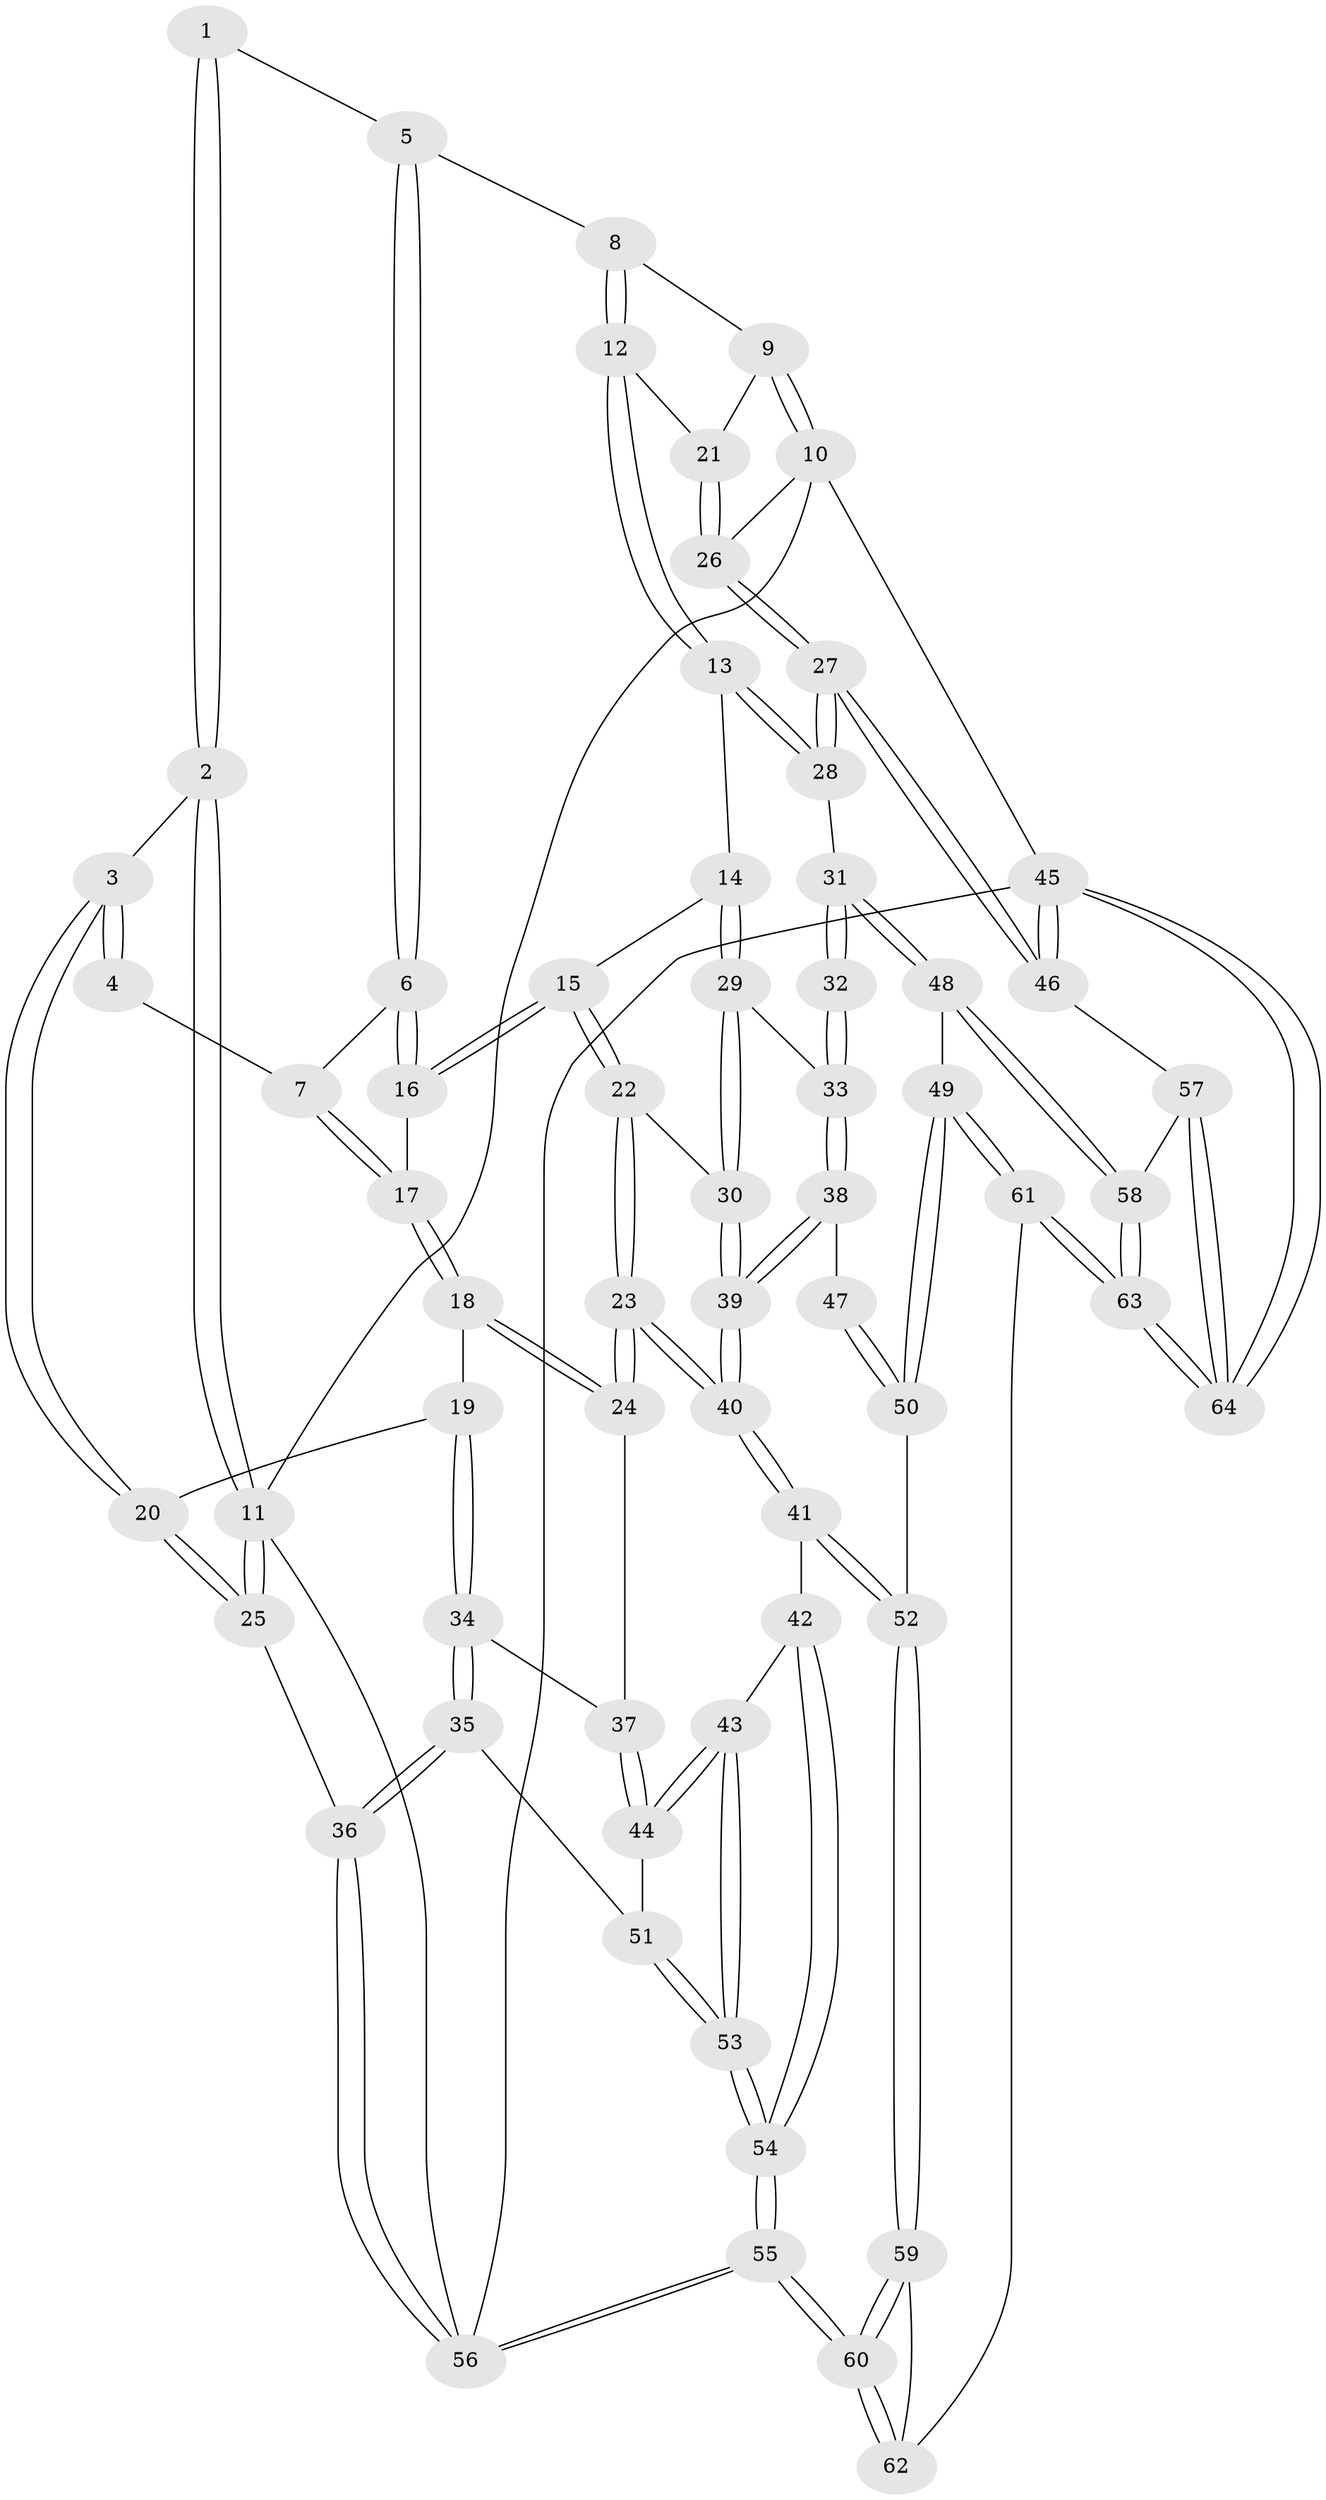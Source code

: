 // coarse degree distribution, {3: 0.3076923076923077, 4: 0.4230769230769231, 2: 0.19230769230769232, 5: 0.07692307692307693}
// Generated by graph-tools (version 1.1) at 2025/54/03/04/25 22:54:35]
// undirected, 64 vertices, 157 edges
graph export_dot {
  node [color=gray90,style=filled];
  1 [pos="+0.2829425268588865+0"];
  2 [pos="+0+0"];
  3 [pos="+0.13003135681504896+0.19259028756322133"];
  4 [pos="+0.2506662451209404+0.12081194330510228"];
  5 [pos="+0.6089383742220623+0"];
  6 [pos="+0.5582123338864492+0.06160264271382329"];
  7 [pos="+0.30351626351180044+0.1803838926381445"];
  8 [pos="+0.6470405702953342+0"];
  9 [pos="+1+0"];
  10 [pos="+1+0"];
  11 [pos="+0+0"];
  12 [pos="+0.7927293131769263+0.3404362337622173"];
  13 [pos="+0.7814895097965399+0.36448158089782695"];
  14 [pos="+0.7374807108786526+0.38642443065624743"];
  15 [pos="+0.5473731378606381+0.36608077113878973"];
  16 [pos="+0.49878002203601984+0.27320347710518755"];
  17 [pos="+0.3275791669742387+0.2898730987206277"];
  18 [pos="+0.2438573693101439+0.3819834229946244"];
  19 [pos="+0.12618573369034417+0.39046214854421996"];
  20 [pos="+0.09750716952561965+0.37440229669323766"];
  21 [pos="+0.8075379612840875+0.3338284015012715"];
  22 [pos="+0.5115258420181861+0.43307481971216455"];
  23 [pos="+0.41476030463372504+0.5121635969035392"];
  24 [pos="+0.3765471142946605+0.5052024675205363"];
  25 [pos="+0+0.3818729521780628"];
  26 [pos="+1+0.2691939569368168"];
  27 [pos="+1+0.6439388528789958"];
  28 [pos="+0.9942907400530503+0.6323383757849078"];
  29 [pos="+0.7033512448318064+0.49938410892576685"];
  30 [pos="+0.6074212104766156+0.5569217735093805"];
  31 [pos="+0.9154673226799594+0.6684407126497963"];
  32 [pos="+0.7883452116184368+0.6450120701587668"];
  33 [pos="+0.7135053277209399+0.5287601334410937"];
  34 [pos="+0.15234931874781424+0.6215119442708389"];
  35 [pos="+0.15011673848880489+0.6432411682507145"];
  36 [pos="+0+0.7827129462292866"];
  37 [pos="+0.36188545610749134+0.5225779608173635"];
  38 [pos="+0.6426524331555196+0.6678688741098089"];
  39 [pos="+0.575115437904754+0.6768845530326119"];
  40 [pos="+0.513062446499538+0.7233251321451115"];
  41 [pos="+0.5014421155604925+0.7576297281609763"];
  42 [pos="+0.5008709575015945+0.7577746555837268"];
  43 [pos="+0.3847410630761456+0.7456009550409638"];
  44 [pos="+0.2749059178728877+0.7025838315106521"];
  45 [pos="+1+1"];
  46 [pos="+1+0.7581175136310636"];
  47 [pos="+0.7100894148970158+0.67127133440937"];
  48 [pos="+0.7918823311509549+0.8622621542517073"];
  49 [pos="+0.7428092964580328+0.8720175761914911"];
  50 [pos="+0.7312974151996646+0.867091034078068"];
  51 [pos="+0.22522323344214942+0.7054150543390648"];
  52 [pos="+0.5590674687556678+0.8344045528240392"];
  53 [pos="+0.16237152827806034+1"];
  54 [pos="+0.07645548738846727+1"];
  55 [pos="+0.06514056688146208+1"];
  56 [pos="+0+1"];
  57 [pos="+0.9350463701861362+0.8977498401174729"];
  58 [pos="+0.8423598255323621+0.9075690445366578"];
  59 [pos="+0.5542202467627666+0.8677397359328664"];
  60 [pos="+0.07420862003927121+1"];
  61 [pos="+0.6721655157580995+1"];
  62 [pos="+0.5704667202423063+1"];
  63 [pos="+1+1"];
  64 [pos="+1+1"];
  1 -- 2;
  1 -- 2;
  1 -- 5;
  2 -- 3;
  2 -- 11;
  2 -- 11;
  3 -- 4;
  3 -- 4;
  3 -- 20;
  3 -- 20;
  4 -- 7;
  5 -- 6;
  5 -- 6;
  5 -- 8;
  6 -- 7;
  6 -- 16;
  6 -- 16;
  7 -- 17;
  7 -- 17;
  8 -- 9;
  8 -- 12;
  8 -- 12;
  9 -- 10;
  9 -- 10;
  9 -- 21;
  10 -- 11;
  10 -- 26;
  10 -- 45;
  11 -- 25;
  11 -- 25;
  11 -- 56;
  12 -- 13;
  12 -- 13;
  12 -- 21;
  13 -- 14;
  13 -- 28;
  13 -- 28;
  14 -- 15;
  14 -- 29;
  14 -- 29;
  15 -- 16;
  15 -- 16;
  15 -- 22;
  15 -- 22;
  16 -- 17;
  17 -- 18;
  17 -- 18;
  18 -- 19;
  18 -- 24;
  18 -- 24;
  19 -- 20;
  19 -- 34;
  19 -- 34;
  20 -- 25;
  20 -- 25;
  21 -- 26;
  21 -- 26;
  22 -- 23;
  22 -- 23;
  22 -- 30;
  23 -- 24;
  23 -- 24;
  23 -- 40;
  23 -- 40;
  24 -- 37;
  25 -- 36;
  26 -- 27;
  26 -- 27;
  27 -- 28;
  27 -- 28;
  27 -- 46;
  27 -- 46;
  28 -- 31;
  29 -- 30;
  29 -- 30;
  29 -- 33;
  30 -- 39;
  30 -- 39;
  31 -- 32;
  31 -- 32;
  31 -- 48;
  31 -- 48;
  32 -- 33;
  32 -- 33;
  33 -- 38;
  33 -- 38;
  34 -- 35;
  34 -- 35;
  34 -- 37;
  35 -- 36;
  35 -- 36;
  35 -- 51;
  36 -- 56;
  36 -- 56;
  37 -- 44;
  37 -- 44;
  38 -- 39;
  38 -- 39;
  38 -- 47;
  39 -- 40;
  39 -- 40;
  40 -- 41;
  40 -- 41;
  41 -- 42;
  41 -- 52;
  41 -- 52;
  42 -- 43;
  42 -- 54;
  42 -- 54;
  43 -- 44;
  43 -- 44;
  43 -- 53;
  43 -- 53;
  44 -- 51;
  45 -- 46;
  45 -- 46;
  45 -- 64;
  45 -- 64;
  45 -- 56;
  46 -- 57;
  47 -- 50;
  47 -- 50;
  48 -- 49;
  48 -- 58;
  48 -- 58;
  49 -- 50;
  49 -- 50;
  49 -- 61;
  49 -- 61;
  50 -- 52;
  51 -- 53;
  51 -- 53;
  52 -- 59;
  52 -- 59;
  53 -- 54;
  53 -- 54;
  54 -- 55;
  54 -- 55;
  55 -- 56;
  55 -- 56;
  55 -- 60;
  55 -- 60;
  57 -- 58;
  57 -- 64;
  57 -- 64;
  58 -- 63;
  58 -- 63;
  59 -- 60;
  59 -- 60;
  59 -- 62;
  60 -- 62;
  60 -- 62;
  61 -- 62;
  61 -- 63;
  61 -- 63;
  63 -- 64;
  63 -- 64;
}
